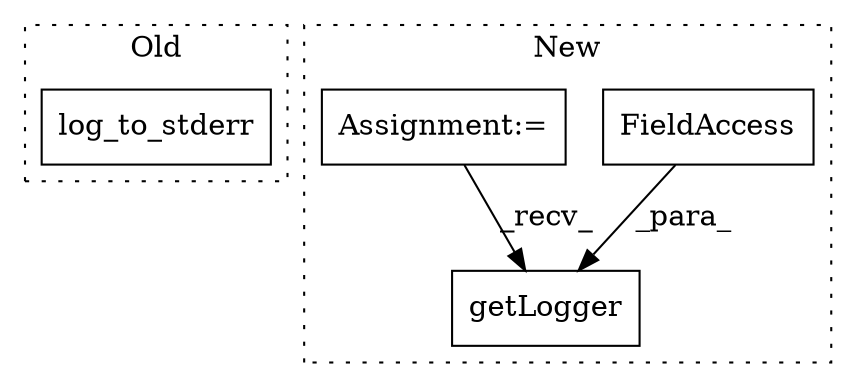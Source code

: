 digraph G {
subgraph cluster0 {
1 [label="log_to_stderr" a="32" s="15306" l="15" shape="box"];
label = "Old";
style="dotted";
}
subgraph cluster1 {
2 [label="getLogger" a="32" s="15816,15834" l="10,1" shape="box"];
3 [label="FieldAccess" a="22" s="15826" l="8" shape="box"];
4 [label="Assignment:=" a="7" s="15647" l="7" shape="box"];
label = "New";
style="dotted";
}
3 -> 2 [label="_para_"];
4 -> 2 [label="_recv_"];
}